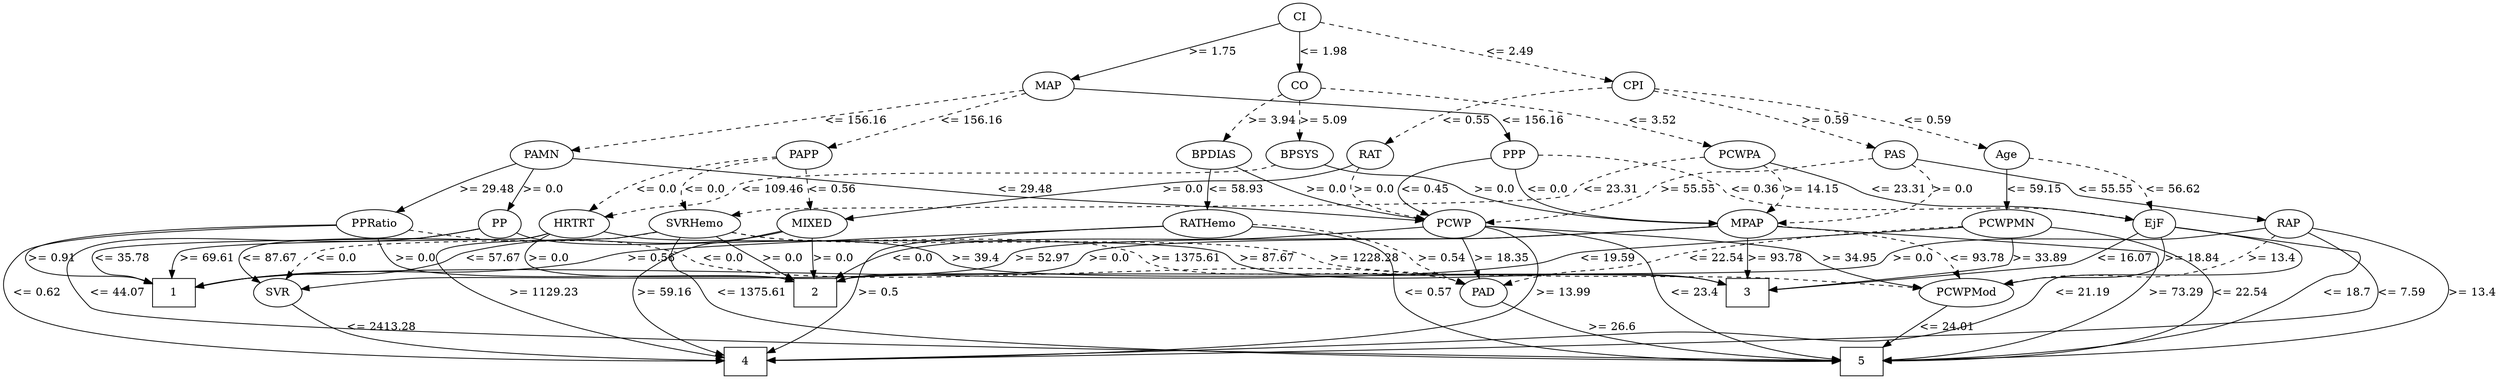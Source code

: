 strict digraph G {
	graph [bb="0,0,2617,471"];
	node [label="\N"];
	1	[height=0.5,
		pos="321.02,105",
		shape=box,
		width=0.75];
	2	[height=0.5,
		pos="879.02,105",
		shape=box,
		width=0.75];
	3	[height=0.5,
		pos="1654,105",
		shape=box,
		width=0.75];
	4	[height=0.5,
		pos="951.02,18",
		shape=box,
		width=0.75];
	5	[height=0.5,
		pos="1879,18",
		shape=box,
		width=0.75];
	RAP	[height=0.5,
		pos="2419,192",
		width=0.77778];
	RAP -> 2	[label=">= 0.0",
		lp="2227,148.5",
		op=">=",
		param=0.0,
		pos="e,906.36,107.68 2391.3,188.37 2350.5,184.07 2272.3,174.13 2208,156 2190.9,151.19 2188.4,144.56 2171,141 2066.8,119.66 1320.3,126.7 \
1214,123 1105.9,119.24 978.31,111.99 916.42,108.29",
		style=solid];
	RAP -> 4	[label="<= 7.59",
		lp="2448.5,105",
		op="<=",
		param=7.59,
		pos="e,978.21,19.275 2423.6,173.92 2428.7,150.8 2433.5,109.82 2411,87 2354.3,29.479 2129.6,58.956 2049,54 1633.4,28.456 1128.1,21.026 \
988.38,19.391",
		style=solid];
	RAP -> 5	[label=">= 13.4",
		lp="2594.5,105",
		op=">=",
		param=13.4,
		pos="e,1906,19.024 2445.1,185.06 2495.3,172.32 2597.8,139.19 2566,87 2549.4,59.673 2532.9,62.416 2502,54 2390.7,23.647 2033,19.575 1916.3,\
19.062",
		style=solid];
	PCWPMod	[height=0.5,
		pos="2084,105",
		width=1.4444];
	RAP -> PCWPMod	[label=">= 13.4",
		lp="2371.5,148.5",
		op=">=",
		param=13.4,
		pos="e,2128.4,114.65 2398.6,179.53 2377,167.93 2341.7,150.41 2309,141 2251.7,124.48 2234.9,132.42 2176,123 2163.9,121.06 2150.8,118.77 \
2138.5,116.52",
		style=dashed];
	PCWPMod -> 5	[label="<= 24.01",
		lp="2019,61.5",
		op="<=",
		param=24.01,
		pos="e,1906.2,30.287 2052,90.719 2015,75.395 1954.4,50.249 1915.6,34.169",
		style=solid];
	PAS	[height=0.5,
		pos="1715,279",
		width=0.75];
	PAS -> RAP	[label="<= 55.55",
		lp="1992,235.5",
		op="<=",
		param=55.55,
		pos="e,2390.9,194.22 1739.4,271.05 1752.3,267.6 1768.4,263.62 1783,261 1855.2,248.08 1879.2,270.8 1947,243 1957,238.92 1956,231.92 1966,\
228 2004.2,213.09 2278.5,199.34 2380.7,194.68",
		style=solid];
	PCWP	[height=0.5,
		pos="1410,192",
		width=0.97491];
	PAS -> PCWP	[label=">= 55.55",
		lp="1704,235.5",
		op=">=",
		param=55.55,
		pos="e,1441.8,199.96 1700.4,263.6 1686.1,249.6 1665.7,230.15 1661,228 1593.9,197.4 1568.9,221.16 1496,210 1481.5,207.78 1465.7,204.81 \
1451.6,201.98",
		style=dashed];
	MPAP	[height=0.5,
		pos="1540,192",
		width=0.97491];
	PAS -> MPAP	[label=">= 0.0",
		lp="1758,235.5",
		op=">=",
		param=0.0,
		pos="e,1575,194.06 1728.9,263.18 1737.2,252.51 1744.6,238.25 1736,228 1717.2,205.5 1637.1,197.45 1585.3,194.58",
		style=dashed];
	PCWP -> 2	[label="<= 0.0",
		lp="944.02,148.5",
		op="<=",
		param=0.0,
		pos="e,889.57,123.21 1380.5,182.24 1368.6,179.08 1354.8,175.85 1342,174 1296.1,167.34 967.07,175.55 925.02,156 913.43,150.62 903.42,140.84 \
895.72,131.35",
		style=solid];
	PCWP -> 4	[label=">= 13.99",
		lp="1490,105",
		op=">=",
		param=13.99,
		pos="e,978.34,19.15 1436.2,179.99 1446.2,174.37 1456.4,166.47 1462,156 1473.5,134.52 1459.1,100.15 1443,87 1373.4,30.167 1091.2,20.802 \
988.54,19.284",
		style=solid];
	PCWP -> 5	[label="<= 23.4",
		lp="1595.5,105",
		op="<=",
		param=23.4,
		pos="e,1851.9,24.981 1442.4,184.77 1474.2,178.17 1519.8,167.16 1534,156 1561.7,134.24 1544.7,107.97 1573,87 1573.7,86.493 1760.9,45.098 \
1842.1,27.15",
		style=solid];
	PCWP -> PCWPMod	[label=">= 34.95",
		lp="2079,148.5",
		op=">=",
		param=34.95,
		pos="e,2070.6,122.47 1441.3,183.55 1457.5,180.01 1477.7,176.1 1496,174 1555.7,167.16 1981.2,180.46 2036,156 2042.8,152.99 2054.1,141.38 \
2064,130.11",
		style=solid];
	PAD	[height=0.5,
		pos="1405,105",
		width=0.79437];
	PCWP -> PAD	[label=">= 18.35",
		lp="1433,148.5",
		op=">=",
		param=18.35,
		pos="e,1406,123.18 1409,173.8 1408.3,162.16 1407.4,146.55 1406.6,133.24",
		style=solid];
	MPAP -> 2	[label=">= 0.0",
		lp="1511,148.5",
		op=">=",
		param=0.0,
		pos="e,906.09,107.43 1523,176.23 1508.3,164.35 1485.7,148.47 1463,141 1450,136.72 1043.4,114.75 916.46,107.99",
		style=solid];
	MPAP -> 3	[label=">= 93.78",
		lp="1622,148.5",
		op=">=",
		param=93.78,
		pos="e,1626.8,121.02 1555.5,175.73 1566.4,165.38 1581.5,151.68 1596,141 1603,135.88 1610.7,130.82 1618.2,126.21",
		style=solid];
	MPAP -> 5	[label=">= 73.29",
		lp="2234,105",
		op=">=",
		param=73.29,
		pos="e,1906.1,22.722 1574.3,187.92 1617.5,184.14 1694.2,177.76 1760,174 1787,172.46 2228.2,175.49 2247,156 2251.6,151.2 2250.6,146.62 \
2247,141 2236.7,124.92 2225,131.74 2208,123 2179.3,108.23 2174.4,100.3 2145,87 2067.5,51.891 1968.7,32.673 1916,24.262",
		style=solid];
	MPAP -> PCWPMod	[label="<= 93.78",
		lp="2141,148.5",
		op="<=",
		param=93.78,
		pos="e,2102.3,122.25 1574.3,188.08 1617.6,184.45 1694.3,178.23 1760,174 1779.5,172.75 2097.6,170.16 2111,156 2118.1,148.55 2114.9,138.89 \
2108.7,130.05",
		style=dashed];
	SVR	[height=0.5,
		pos="464.02,105",
		width=0.77778];
	MPAP -> SVR	[label=">= 52.97",
		lp="1008,148.5",
		op=">=",
		param=52.97,
		pos="e,487.05,115.38 1508.8,183.59 1492.5,180.06 1472.3,176.14 1454,174 1401.9,167.89 1031.3,174.15 982.02,156 971.92,152.28 973.11,144.73 \
963.02,141 869.36,106.37 612.19,141.26 514.02,123 508.38,121.95 502.52,120.4 496.87,118.66",
		style=solid];
	PAD -> 5	[label=">= 26.6",
		lp="1626.5,61.5",
		op=">=",
		param=26.6,
		pos="e,1851.8,21.677 1428.7,94.849 1436.6,92.025 1445.6,89.108 1454,87 1594.9,51.576 1767,30.735 1841.5,22.76",
		style=solid];
	PAMN	[height=0.5,
		pos="485.02,279",
		width=1.0139];
	PAMN -> PCWP	[label="<= 29.48",
		lp="569.02,235.5",
		op="<=",
		param=29.48,
		pos="e,1380.5,201.9 502.02,262.85 518.22,248.49 540.52,228.96 543.02,228 625.9,196.14 1254,221.84 1342,210 1351.4,208.74 1361.4,206.67 \
1370.7,204.4",
		style=solid];
	PP	[height=0.5,
		pos="342.02,192",
		width=0.75];
	PAMN -> PP	[label=">= 0.0",
		lp="444.02,235.5",
		op=">=",
		param=0.0,
		pos="e,361.42,204.8 462.18,264.78 450.96,258.26 437.26,250.26 425.02,243 406.75,232.17 386.32,219.87 370.3,210.17",
		style=solid];
	PPRatio	[height=0.5,
		pos="190.02,192",
		width=1.1013];
	PAMN -> PPRatio	[label=">= 29.48",
		lp="372.02,235.5",
		op=">=",
		param=29.48,
		pos="e,220.62,203.45 452.56,270.44 424.29,263.72 382.26,253.36 346.02,243 306.41,231.68 261.69,217.17 230.32,206.69",
		style=solid];
	PP -> 1	[label="<= 35.78",
		lp="142.02,148.5",
		op="<=",
		param=35.78,
		pos="e,293.8,111.97 316.22,186.61 295.39,183.1 265.34,178.1 239.02,174 211.72,169.75 134.08,176.9 116.02,156 59.456,90.561 -57.721,175.06 \
238.02,123 253.05,120.35 269.54,117.06 283.83,114.07",
		style=solid];
	PP -> 3	[label=">= 39.4",
		lp="1167.5,148.5",
		op=">=",
		param=39.4,
		pos="e,1626.7,118.9 367.71,185.75 388.47,181.76 418.49,176.53 445.02,174 520.37,166.82 1054.8,181.77 1126,156 1136.1,152.34 1134.9,144.72 \
1145,141 1242.7,104.98 1511.4,145.28 1613,123 1614.3,122.72 1615.6,122.41 1616.9,122.06",
		style=solid];
	PP -> 5	[label="<= 44.07",
		lp="259.02,105",
		op="<=",
		param=44.07,
		pos="e,1852,19.725 316.27,186.22 295.48,182.49 265.44,177.38 239.02,174 217.21,171.21 56.834,172.23 42.016,156 37.521,151.08 37.672,146.06 \
42.016,141 59.3,120.88 134.71,130.96 160.02,123 194.52,112.14 198.02,96.154 233.02,87 249.59,82.664 831.9,54.749 849.02,54 1237.1,\
37.012 1707.8,23.664 1841.8,20.001",
		style=solid];
	PPRatio -> 1	[label=">= 0.91",
		lp="74.516,148.5",
		op=">=",
		param=0.91,
		pos="e,293.86,112.32 150.47,189.23 99.713,185.58 21.612,174.49 52.016,141 65.972,125.63 217.48,126.09 238.02,123 253.11,120.73 269.62,\
117.51 283.9,114.47",
		style=solid];
	PPRatio -> 2	[label=">= 0.0",
		lp="240.02,148.5",
		op=">=",
		param=0.0,
		pos="e,851.67,118.93 195.71,173.9 200.51,162.42 208.62,148.14 221.02,141 280.45,106.77 770.95,137.37 838.02,123 839.29,122.73 840.57,\
122.42 841.85,122.07",
		style=solid];
	PPRatio -> 4	[label="<= 0.62",
		lp="137.52,105",
		op="<=",
		param=0.62,
		pos="e,923.73,19.812 150.4,189.33 101.16,186.33 21.371,178.11 3.0156,156 -1.2428,150.87 -0.52998,146.65 3.0156,141 32.406,94.202 61.818,\
101.96 115.02,87 268.54,43.821 771.39,24.749 913.38,20.143",
		style=solid];
	PPRatio -> PAD	[label="<= 0.0",
		lp="882.02,148.5",
		op="<=",
		param=0.0,
		pos="e,1382,116.12 226.2,184.63 249.02,180.88 279.15,176.41 306.02,174 365.26,168.68 784.48,174.49 841.02,156 852.26,152.32 851.77,144.69 \
863.02,141 967.8,106.58 1250.8,144.39 1359,123 1363.5,122.12 1368,120.87 1372.5,119.45",
		style=dashed];
	PCWPA	[height=0.5,
		pos="1525,279",
		width=1.1555];
	PCWPA -> MPAP	[label=">= 14.15",
		lp="1559,235.5",
		op=">=",
		param=14.15,
		pos="e,1537,210.18 1528.1,260.8 1530.1,249.16 1532.9,233.55 1535.2,220.24",
		style=dashed];
	SVRHemo	[height=0.5,
		pos="821.02,192",
		width=1.3902];
	PCWPA -> SVRHemo	[label="<= 23.31",
		lp="1264,235.5",
		op="<=",
		param=23.31,
		pos="e,870.74,194.21 1493.1,267.36 1484.7,264.91 1475.6,262.57 1467,261 1366.6,242.54 1338.1,262.97 1238,243 1216.9,238.79 1213.1,232.37 \
1192,228 1083.7,205.52 954.61,197.46 880.78,194.58",
		style=dashed];
	EjF	[height=0.5,
		pos="2044,192",
		width=0.75];
	PCWPA -> EjF	[label="<= 23.31",
		lp="1921,235.5",
		op="<=",
		param=23.31,
		pos="e,2017.6,196.38 1564.9,273.41 1596,269.88 1640.2,264.95 1679,261 1764.7,252.27 1790.7,271.36 1872,243 1883.5,238.98 1883.8,232.8 \
1895,228 1931.8,212.27 1976.8,202.94 2007.7,197.92",
		style=solid];
	SVRHemo -> 2	[label=">= 0.0",
		lp="822.02,148.5",
		op=">=",
		param=0.0,
		pos="e,851.89,117.67 807.81,174.39 801.44,164.23 796.45,151.26 803.02,141 804.29,139.02 823.8,130.05 842.73,121.69",
		style=solid];
	SVRHemo -> 4	[label=">= 1129.23",
		lp="714.52,105",
		op=">=",
		param=1129.23,
		pos="e,923.68,21.344 795.03,176.61 769.33,162.38 733.35,142.53 730.02,141 709.31,131.49 694.99,141.73 682.02,123 672.9,109.85 673.34,\
100.44 682.02,87 707.06,48.198 845.49,29.373 913.41,22.368",
		style=solid];
	SVRHemo -> 5	[label="<= 1375.61",
		lp="810.52,105",
		op="<=",
		param=1375.61,
		pos="e,1852,19.633 804.49,174.6 783.95,152.27 754.33,112.2 778.02,87 815.27,47.371 1653.7,24.521 1841.8,19.883",
		style=solid];
	SVRHemo -> PCWPMod	[label=">= 1228.28",
		lp="1999.5,148.5",
		op=">=",
		param=1228.28,
		pos="e,2040.3,114.92 870.45,188.65 946.58,185.08 1097.1,178.28 1225,174 1265.2,172.66 1910.2,169.65 1948,156 1958.1,152.35 1957.5,145.96 \
1967,141 1986.7,130.75 2009.9,123.02 2030.4,117.47",
		style=dashed];
	SVRHemo -> PAD	[label=">= 1375.61",
		lp="1093.5,148.5",
		op=">=",
		param=1375.61,
		pos="e,1382,116.01 870.37,188.88 915.37,185.61 983.02,177.26 1038,156 1049.4,151.6 1049.4,144.83 1061,141 1187,99.373 1229.2,150.29 1359,\
123 1363.4,122.07 1368,120.79 1372.5,119.35",
		style=dashed];
	SVRHemo -> SVR	[label="<= 0.0",
		lp="711.02,148.5",
		op="<=",
		param=0.0,
		pos="e,487.38,115.09 777.74,182.81 752.13,177.1 719.44,168.29 692.02,156 680.88,151.01 680.49,145.15 669.02,141 603.79,117.43 581.67,\
138.25 514.02,123 508.48,121.75 502.7,120.12 497.12,118.35",
		style=dashed];
	EjF -> 3	[label="<= 16.07",
		lp="1922,148.5",
		op="<=",
		param=16.07,
		pos="e,1681.1,108.13 2018.2,186.56 1988.3,181.04 1937.8,170.55 1896,156 1881.2,150.83 1879,145.67 1864,141 1805.1,122.67 1733.8,113.37 \
1691.2,109.11",
		style=solid];
	EjF -> 4	[label="<= 21.19",
		lp="2381,105",
		op="<=",
		param=21.19,
		pos="e,978.25,21.091 2070.9,190.31 2158,187.23 2421.5,170.92 2340,87 2328.2,74.838 1746.9,69.793 1730,69 1444.5,55.626 1100.6,30.343 \
988.37,21.858",
		style=solid];
	EjF -> 5	[label="<= 18.7",
		lp="2539.5,105",
		op="<=",
		param=18.7,
		pos="e,1906.1,19.502 2070.9,190.04 2130.4,187.56 2277.4,179.37 2398,156 2449.4,146.05 2479.6,164.86 2511,123 2520.6,110.2 2517.4,101.69 \
2511,87 2502.5,67.37 2495.6,62.469 2476,54 2424.8,31.897 2038.6,22.234 1916.1,19.705",
		style=solid];
	EjF -> PCWPMod	[label=">= 18.84",
		lp="2279,148.5",
		op=">=",
		param=18.84,
		pos="e,2128.3,114.63 2071.2,190.54 2121.8,189.06 2227.4,182.75 2250,156 2254.3,150.91 2254.2,146.18 2250,141 2248.2,138.75 2185.9,126.05 \
2138.2,116.59",
		style=solid];
	PCWPMN	[height=0.5,
		pos="1819,192",
		width=1.3902];
	PCWPMN -> 1	[label="<= 19.59",
		lp="1693,148.5",
		op="<=",
		param=19.59,
		pos="e,348.33,111.49 1772,185.64 1741,180.81 1700.2,171.93 1667,156 1657.3,151.35 1658.2,144.6 1648,141 1584.1,118.28 494.6,128.89 427.02,\
123 404.09,121 378.62,116.98 358.39,113.34",
		style=solid];
	PCWPMN -> 3	[label=">= 33.89",
		lp="1834,148.5",
		op=">=",
		param=33.89,
		pos="e,1681.1,105.61 1815.9,173.82 1813.1,162.9 1807.8,149.31 1798,141 1768.3,115.66 1723.2,108.07 1691.4,106.08",
		style=solid];
	PCWPMN -> 5	[label="<= 22.54",
		lp="2310,105",
		op="<=",
		param=22.54,
		pos="e,1906.1,19.918 1866.8,186.42 1905,182.82 1959.9,177.8 2008,174 2037.3,171.68 2251.9,177.49 2272,156 2307.9,117.57 2260.8,73.769 \
2212,54 2159.2,32.575 1991.9,23.436 1916.5,20.333",
		style=solid];
	PCWPMN -> PAD	[label="<= 22.54",
		lp="1768,148.5",
		op="<=",
		param=22.54,
		pos="e,1428.6,115.6 1786.3,178.2 1772.3,172.19 1755.9,164.48 1742,156 1732.8,150.4 1733.1,144.87 1723,141 1667.1,119.47 1512.7,134.92 \
1454,123 1448.9,121.95 1443.5,120.49 1438.3,118.87",
		style=dashed];
	CO	[height=0.5,
		pos="1259,366",
		width=0.75];
	CO -> PCWPA	[label="<= 3.52",
		lp="1429.5,322.5",
		op="<=",
		param=3.52,
		pos="e,1492.6,290.35 1283.1,357.31 1328.3,342.85 1426.5,311.46 1482.9,293.45",
		style=dashed];
	BPSYS	[height=0.5,
		pos="1259,279",
		width=1.0471];
	CO -> BPSYS	[label=">= 5.09",
		lp="1281.5,322.5",
		op=">=",
		param=5.09,
		pos="e,1259,297.18 1259,347.8 1259,336.16 1259,320.55 1259,307.24",
		style=dashed];
	BPDIAS	[height=0.5,
		pos="1153,279",
		width=1.1735];
	CO -> BPDIAS	[label=">= 3.94",
		lp="1232.5,322.5",
		op=">=",
		param=3.94,
		pos="e,1169.8,295.55 1240.5,352.46 1231.2,345.97 1219.8,337.79 1210,330 1199,321.29 1187.3,311.17 1177.4,302.33",
		style=dashed];
	BPSYS -> MPAP	[label=">= 0.0",
		lp="1336,235.5",
		op=">=",
		param=0.0,
		pos="e,1508.2,199.79 1272.6,262.16 1283.4,250.67 1299.5,235.82 1317,228 1373.1,202.9 1393.4,219.96 1454,210 1468.5,207.62 1484.3,204.61 \
1498.4,201.8",
		style=solid];
	HRTRT	[height=0.5,
		pos="494.02,192",
		width=1.1013];
	BPSYS -> HRTRT	[label="<= 109.46",
		lp="648.02,235.5",
		op="<=",
		param=109.46,
		pos="e,528.24,201.39 1230,267.43 1221.7,264.85 1212.6,262.43 1204,261 1139.9,250.3 680.39,264.51 619.02,243 608.53,239.32 608.86,233.16 \
599.02,228 579.88,217.98 557.31,210.01 538,204.22",
		style=dashed];
	BPDIAS -> PCWP	[label=">= 0.0",
		lp="1173,235.5",
		op=">=",
		param=0.0,
		pos="e,1380.1,201.51 1148.2,261.05 1146.2,250.23 1146,236.66 1154,228 1182.6,197.23 1300.7,217.11 1342,210 1351.3,208.41 1361.1,206.24 \
1370.4,203.97",
		style=solid];
	RATHemo	[height=0.5,
		pos="1283,192",
		width=1.375];
	BPDIAS -> RATHemo	[label="<= 58.93",
		lp="1105,235.5",
		op="<=",
		param=58.93,
		pos="e,1233.7,194.41 1118.3,268.7 1092.4,260.08 1063.9,245.9 1079,228 1097.2,206.38 1170.1,198.12 1223.6,194.96",
		style=solid];
	CI	[height=0.5,
		pos="1259,453",
		width=0.75];
	CI -> CO	[label="<= 1.98",
		lp="1281.5,409.5",
		op="<=",
		param=1.98,
		pos="e,1259,384.18 1259,434.8 1259,423.16 1259,407.55 1259,394.24",
		style=solid];
	MAP	[height=0.5,
		pos="1010,366",
		width=0.84854];
	CI -> MAP	[label=">= 1.75",
		lp="1171.5,409.5",
		op=">=",
		param=1.75,
		pos="e,1035.8,375.8 1235.6,444 1191.8,429.05 1097.2,396.77 1045.5,379.12",
		style=solid];
	CPI	[height=0.5,
		pos="1599,366",
		width=0.75];
	CI -> CPI	[label="<= 2.49",
		lp="1471.5,409.5",
		op="<=",
		param=2.49,
		pos="e,1574,373.26 1284,445.75 1343.8,430.8 1495.3,392.94 1564.1,375.74",
		style=dashed];
	MAP -> PAMN	[label="<= 156.16",
		lp="807.02,322.5",
		op="<=",
		param=156.16,
		pos="e,519.18,285.53 980.66,360.25 893.1,346.07 633.34,304.01 529.07,287.13",
		style=dashed];
	PPP	[height=0.5,
		pos="1431,279",
		width=0.75];
	MAP -> PPP	[label="<= 156.16",
		lp="1159,322.5",
		op="<=",
		param=156.16,
		pos="e,1409,289.97 1031.8,353.35 1055.4,341.43 1094.2,323.47 1130,315 1241.4,288.63 1275.3,321.91 1387,297 1391.2,296.08 1395.4,294.83 \
1399.6,293.44",
		style=solid];
	PAPP	[height=0.5,
		pos="767.02,279",
		width=0.88889];
	MAP -> PAPP	[label="<= 156.16",
		lp="932.02,322.5",
		op="<=",
		param=156.16,
		pos="e,793.69,289.33 984.47,356.06 941.15,340.91 853.15,310.13 803.4,292.73",
		style=dashed];
	CPI -> PAS	[label=">= 0.59",
		lp="1685.5,322.5",
		op=">=",
		param=0.59,
		pos="e,1697.2,293.03 1616.6,352.09 1635.9,337.99 1666.9,315.25 1689,299.09",
		style=dashed];
	RAT	[height=0.5,
		pos="1350,279",
		width=0.76389];
	CPI -> RAT	[label="<= 0.55",
		lp="1540.5,322.5",
		op="<=",
		param=0.55,
		pos="e,1372.7,289.31 1577.6,354.78 1553.7,343.72 1513.8,326.18 1478,315 1442,303.75 1431.2,307.7 1395,297 1390.9,295.78 1386.6,294.35 \
1382.3,292.86",
		style=dashed];
	Age	[height=0.5,
		pos="1819,279",
		width=0.75];
	CPI -> Age	[label="<= 0.59",
		lp="1766.5,322.5",
		op="<=",
		param=0.59,
		pos="e,1798.1,290.83 1623.6,358.44 1646.7,352.02 1682.1,341.55 1712,330 1738.6,319.75 1767.8,305.92 1788.9,295.4",
		style=dashed];
	SVR -> 4	[label="<= 2413.28",
		lp="489.52,61.5",
		op="<=",
		param=2413.28,
		pos="e,923.7,18.818 455.67,87.565 451.45,76.688 448.77,62.85 457.02,54 487.93,20.82 803.4,18.558 913.42,18.788",
		style=solid];
	MIXED	[height=0.5,
		pos="630.02,192",
		width=1.125];
	MIXED -> 1	[label="<= 57.67",
		lp="428.02,148.5",
		op="<=",
		param=57.67,
		pos="e,348.28,122.19 594.13,183.44 578.48,180.28 559.88,176.72 543.02,174 480.65,163.94 461.31,177.81 402.02,156 390.56,151.79 389.35,\
147.49 379.02,141 372.01,136.6 364.48,131.98 357.24,127.59",
		style=solid];
	MIXED -> 2	[label=">= 0.0",
		lp="650.02,148.5",
		op=">=",
		param=0.0,
		pos="e,851.61,118.7 625.15,174.03 623.17,163.2 622.95,149.62 631.02,141 662.56,107.28 793.16,133.97 838.02,123 839.28,122.69 840.55,122.35 \
841.83,121.98",
		style=solid];
	MIXED -> 4	[label=">= 59.16",
		lp="645.02,105",
		op=">=",
		param=59.16,
		pos="e,923.6,18.917 593.04,184.25 576.97,179.28 559.64,170.72 550.02,156 523.65,115.69 562.28,119.74 619.02,87 714.84,31.711 849.01,20.956 \
913.5,19.143",
		style=solid];
	HRTRT -> 1	[label=">= 69.61",
		lp="293.02,148.5",
		op=">=",
		param=69.61,
		pos="e,293.72,117.52 456.84,185.58 392.85,176.21 268.56,157.8 267.02,156 256.63,143.89 269.22,131.7 284.85,122.38",
		style=solid];
	HRTRT -> 2	[label=">= 0.0",
		lp="601.02,148.5",
		op=">=",
		param=0.0,
		pos="e,851.63,118.77 513.81,176.3 530.91,164.48 556.78,148.62 582.02,141 691.2,108.01 727,149.18 838.02,123 839.28,122.7 840.56,122.37 \
841.84,122.01",
		style=solid];
	HRTRT -> 3	[label=">= 87.67",
		lp="1306,148.5",
		op=">=",
		param=87.67,
		pos="e,1626.6,118.83 528.53,182.91 544.42,179.53 563.58,175.95 581.02,174 851.9,143.76 922.84,183.49 1194,156 1232.6,152.09 1241.5,145.39 \
1280,141 1427.3,124.24 1468.5,155.86 1613,123 1614.3,122.71 1615.6,122.39 1616.8,122.03",
		style=solid];
	HRTRT -> SVR	[label="<= 87.67",
		lp="353.02,148.5",
		op="<=",
		param=87.67,
		pos="e,436.43,109.08 456.49,185.67 409.8,178.65 335.16,166.03 327.02,156 322.81,150.83 322.93,146.27 327.02,141 339.11,125.43 389.97,\
115.62 426.19,110.47",
		style=solid];
	RATHemo -> 1	[label=">= 0.56",
		lp="521.52,148.5",
		op=">=",
		param=0.56,
		pos="e,348.16,112.6 1234,188.9 1063.8,181.61 508.09,157.68 499.02,156 478.29,152.16 474.22,147.02 454.02,141 421.75,131.39 384.69,121.75 \
357.89,115.03",
		style=solid];
	RATHemo -> 4	[label=">= 0.5",
		lp="1263,105",
		op=">=",
		param=0.5,
		pos="e,978.23,26.058 1282,173.84 1280.6,163.21 1277.1,149.93 1269,141 1229.9,98.046 1063.5,49.151 988.22,28.745",
		style=solid];
	RATHemo -> 5	[label="<= 0.57",
		lp="1344.5,105",
		op="<=",
		param=0.57,
		pos="e,1852,18.617 1284.3,173.96 1287,150.51 1295.4,108.71 1322,87 1401.9,21.794 1730.5,17.929 1841.9,18.545",
		style=solid];
	RATHemo -> PAD	[label=">= 0.54",
		lp="1373.5,148.5",
		op=">=",
		param=0.54,
		pos="e,1386.6,118.84 1304.8,175.8 1325.4,161.47 1356.3,139.95 1378.3,124.6",
		style=dashed];
	PPP -> PCWP	[label="<= 0.45",
		lp="1434.5,235.5",
		op="<=",
		param=0.45,
		pos="e,1408.8,210.42 1420.5,262.28 1417.2,256.46 1413.9,249.67 1412,243 1410,235.83 1409.2,227.86 1408.9,220.43",
		style=solid];
	PPP -> MPAP	[label="<= 0.0",
		lp="1508,235.5",
		op="<=",
		param=0.0,
		pos="e,1518.8,206.8 1446.4,263.94 1457.9,253.65 1474.1,239.52 1489,228 1495.7,222.84 1503.1,217.54 1510.2,212.68",
		style=solid];
	PPP -> EjF	[label="<= 0.36",
		lp="1634.5,235.5",
		op="<=",
		param=0.36,
		pos="e,2017.6,195.99 1453,268.22 1459.7,265.56 1467,262.9 1474,261 1523.9,247.41 1540.7,261.54 1589,243 1600.4,238.63 1600.4,231.87 1612,\
228 1668.2,209.21 1819,215.02 1878,210 1922.6,206.21 1973.7,200.82 2007.3,197.12",
		style=dashed];
	PAPP -> SVRHemo	[label="<= 0.0",
		lp="834.02,235.5",
		op="<=",
		param=0.0,
		pos="e,819.61,210.25 787.91,264.84 795.59,259.02 803.71,251.55 809.02,243 813.27,236.15 816.02,227.9 817.79,220.1",
		style=dashed];
	PAPP -> MIXED	[label="<= 0.56",
		lp="725.52,235.5",
		op="<=",
		param=0.56,
		pos="e,650.75,207.54 744.19,266.23 731.83,259.68 716.4,251.21 703.02,243 694.43,237.73 675.49,224.74 659.05,213.32",
		style=dashed];
	PAPP -> HRTRT	[label="<= 0.0",
		lp="505.02,235.5",
		op="<=",
		param=0.0,
		pos="e,485.17,209.75 735.16,276.37 665.05,272.45 502.31,261.45 486.02,243 480.33,236.56 480.15,227.75 482.1,219.31",
		style=dashed];
	RAT -> PCWP	[label=">= 0.0",
		lp="1386,235.5",
		op=">=",
		param=0.0,
		pos="e,1388.6,206.67 1353.4,260.7 1355.9,250.53 1360.2,237.79 1367,228 1370.8,222.61 1375.6,217.6 1380.6,213.16",
		style=dashed];
	RAT -> MIXED	[label=">= 0.0",
		lp="786.02,235.5",
		op=">=",
		param=0.0,
		pos="e,666.49,200.04 1328.1,267.86 1321.2,265.12 1313.4,262.5 1306,261 1188.6,237.07 879.56,284.19 767.02,243 756.91,239.3 757.57,232.95 \
748.02,228 725.64,216.4 698.84,208.06 676.44,202.44",
		style=solid];
	Age -> EjF	[label="<= 56.62",
		lp="2059,235.5",
		op="<=",
		param=56.62,
		pos="e,2040.9,209.94 1846,276.47 1894.8,273.21 1995,264.09 2022,243 2029.5,237.14 2034.5,228.2 2037.8,219.5",
		style=dashed];
	Age -> PCWPMN	[label="<= 59.15",
		lp="1845,235.5",
		op="<=",
		param=59.15,
		pos="e,1819,210.18 1819,260.8 1819,249.16 1819,233.55 1819,220.24",
		style=solid];
}

